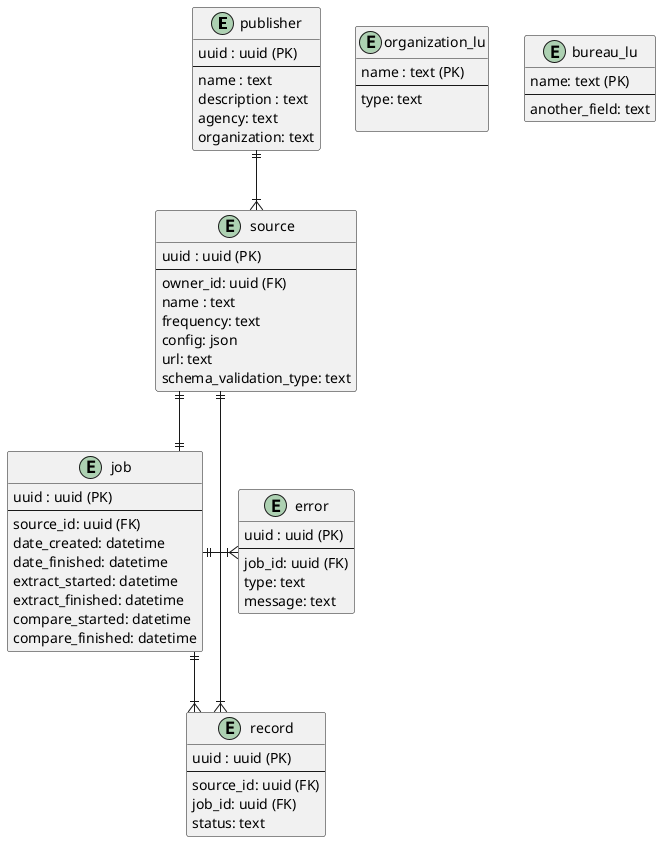 @startuml harvester2.0 ERD 

skinparam linetype ortho

' entities
entity "publisher" as owner  {
  uuid : uuid (PK)
  --
  name : text
  description : text
  agency: text
  organization: text
}

entity "source" as source {
  uuid : uuid (PK)
  --
  owner_id: uuid (FK)
  name : text
  frequency: text
  config: json
  url: text
  schema_validation_type: text
}

entity "record" as record {
  uuid : uuid (PK)
  --
  source_id: uuid (FK)
  job_id: uuid (FK)
  status: text
}

entity "job" as job {
  uuid : uuid (PK)
  --
  source_id: uuid (FK)
  date_created: datetime
  date_finished: datetime
  extract_started: datetime
  extract_finished: datetime
  compare_started: datetime 
  compare_finished: datetime
}

entity "error" as error {
  uuid : uuid (PK)
  --
  job_id: uuid (FK)
  type: text
  message: text
}

' lookups
entity "organization_lu" as organization_lu {
  name : text (PK)
  --
  type: text 
  
}

entity "bureau_lu" as bureau_lu {
  name: text (PK)
  --
  another_field: text
}

' relationships
owner  ||--|{ source
source ||--|| job
source ||--|{ record
job ||--|{ record
job ||-|{ error

@enduml
